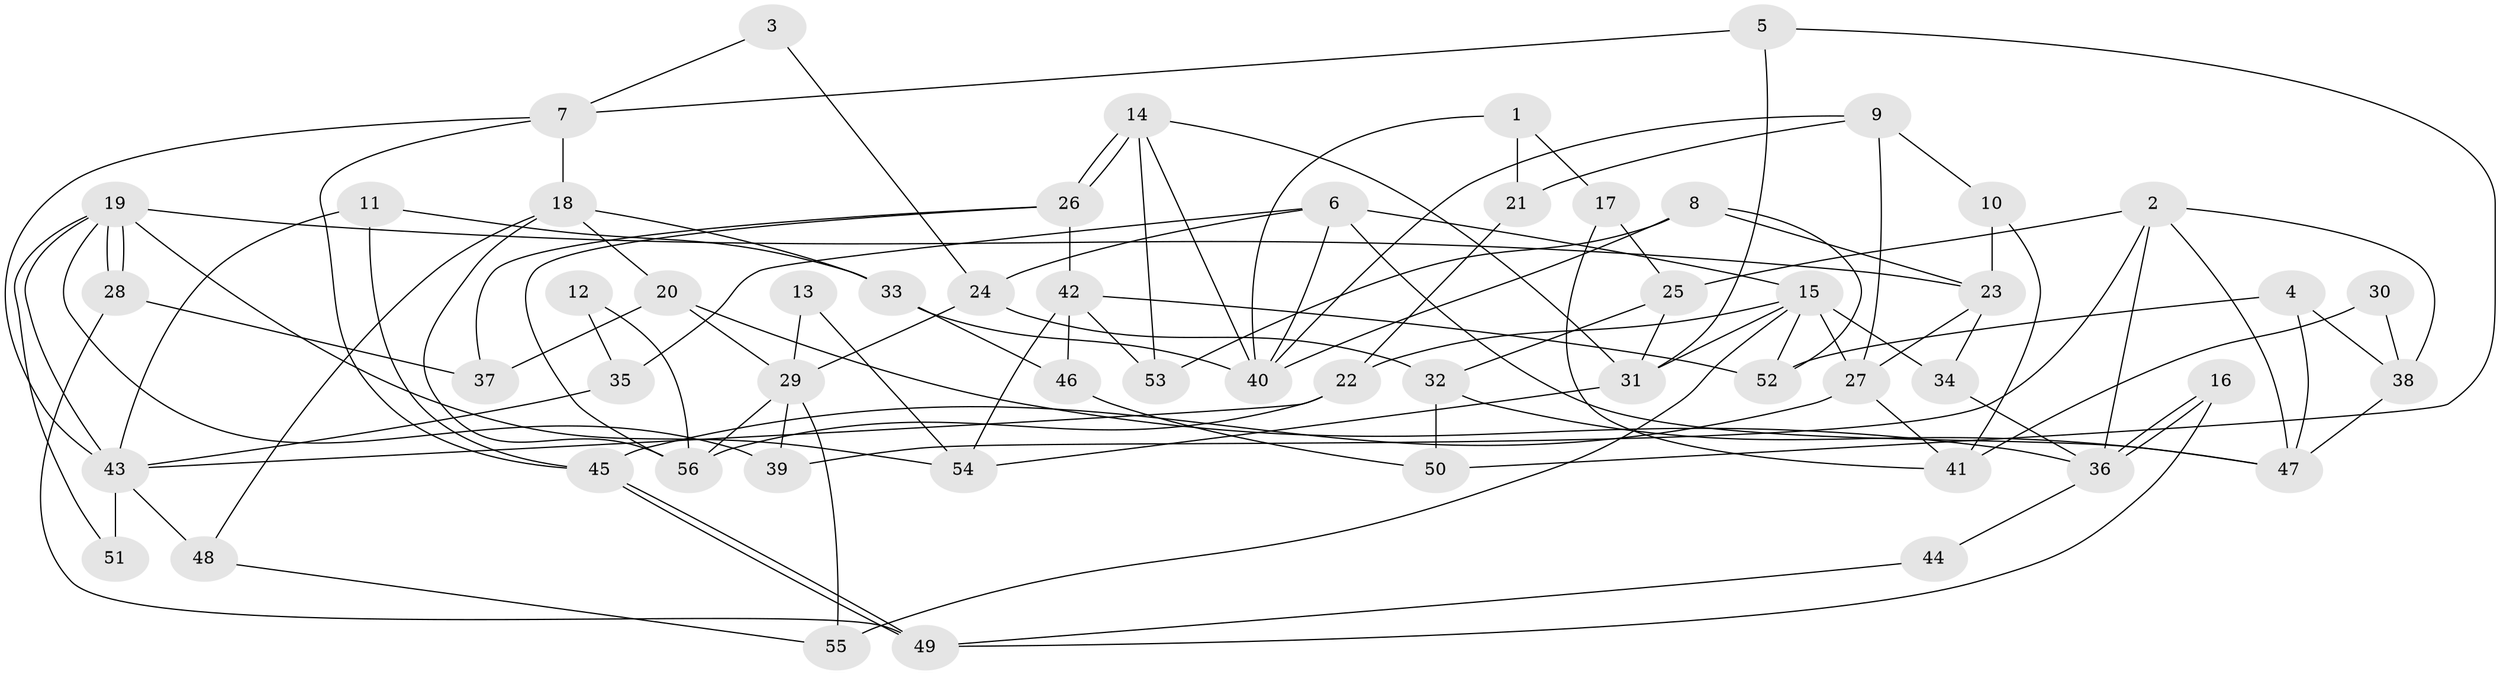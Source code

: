 // coarse degree distribution, {7: 0.05714285714285714, 5: 0.17142857142857143, 4: 0.11428571428571428, 6: 0.2, 10: 0.02857142857142857, 3: 0.22857142857142856, 2: 0.08571428571428572, 8: 0.05714285714285714, 9: 0.05714285714285714}
// Generated by graph-tools (version 1.1) at 2025/41/03/06/25 10:41:58]
// undirected, 56 vertices, 112 edges
graph export_dot {
graph [start="1"]
  node [color=gray90,style=filled];
  1;
  2;
  3;
  4;
  5;
  6;
  7;
  8;
  9;
  10;
  11;
  12;
  13;
  14;
  15;
  16;
  17;
  18;
  19;
  20;
  21;
  22;
  23;
  24;
  25;
  26;
  27;
  28;
  29;
  30;
  31;
  32;
  33;
  34;
  35;
  36;
  37;
  38;
  39;
  40;
  41;
  42;
  43;
  44;
  45;
  46;
  47;
  48;
  49;
  50;
  51;
  52;
  53;
  54;
  55;
  56;
  1 -- 21;
  1 -- 40;
  1 -- 17;
  2 -- 25;
  2 -- 47;
  2 -- 36;
  2 -- 38;
  2 -- 39;
  3 -- 24;
  3 -- 7;
  4 -- 52;
  4 -- 47;
  4 -- 38;
  5 -- 7;
  5 -- 31;
  5 -- 50;
  6 -- 40;
  6 -- 15;
  6 -- 24;
  6 -- 35;
  6 -- 47;
  7 -- 45;
  7 -- 43;
  7 -- 18;
  8 -- 53;
  8 -- 23;
  8 -- 40;
  8 -- 52;
  9 -- 27;
  9 -- 40;
  9 -- 10;
  9 -- 21;
  10 -- 23;
  10 -- 41;
  11 -- 45;
  11 -- 33;
  11 -- 43;
  12 -- 35;
  12 -- 56;
  13 -- 54;
  13 -- 29;
  14 -- 26;
  14 -- 26;
  14 -- 31;
  14 -- 40;
  14 -- 53;
  15 -- 55;
  15 -- 52;
  15 -- 22;
  15 -- 27;
  15 -- 31;
  15 -- 34;
  16 -- 49;
  16 -- 36;
  16 -- 36;
  17 -- 41;
  17 -- 25;
  18 -- 56;
  18 -- 20;
  18 -- 33;
  18 -- 48;
  19 -- 28;
  19 -- 28;
  19 -- 39;
  19 -- 23;
  19 -- 43;
  19 -- 51;
  19 -- 54;
  20 -- 36;
  20 -- 29;
  20 -- 37;
  21 -- 22;
  22 -- 43;
  22 -- 56;
  23 -- 34;
  23 -- 27;
  24 -- 29;
  24 -- 32;
  25 -- 32;
  25 -- 31;
  26 -- 42;
  26 -- 37;
  26 -- 56;
  27 -- 41;
  27 -- 45;
  28 -- 37;
  28 -- 49;
  29 -- 56;
  29 -- 39;
  29 -- 55;
  30 -- 38;
  30 -- 41;
  31 -- 54;
  32 -- 47;
  32 -- 50;
  33 -- 40;
  33 -- 46;
  34 -- 36;
  35 -- 43;
  36 -- 44;
  38 -- 47;
  42 -- 54;
  42 -- 46;
  42 -- 52;
  42 -- 53;
  43 -- 48;
  43 -- 51;
  44 -- 49;
  45 -- 49;
  45 -- 49;
  46 -- 50;
  48 -- 55;
}
